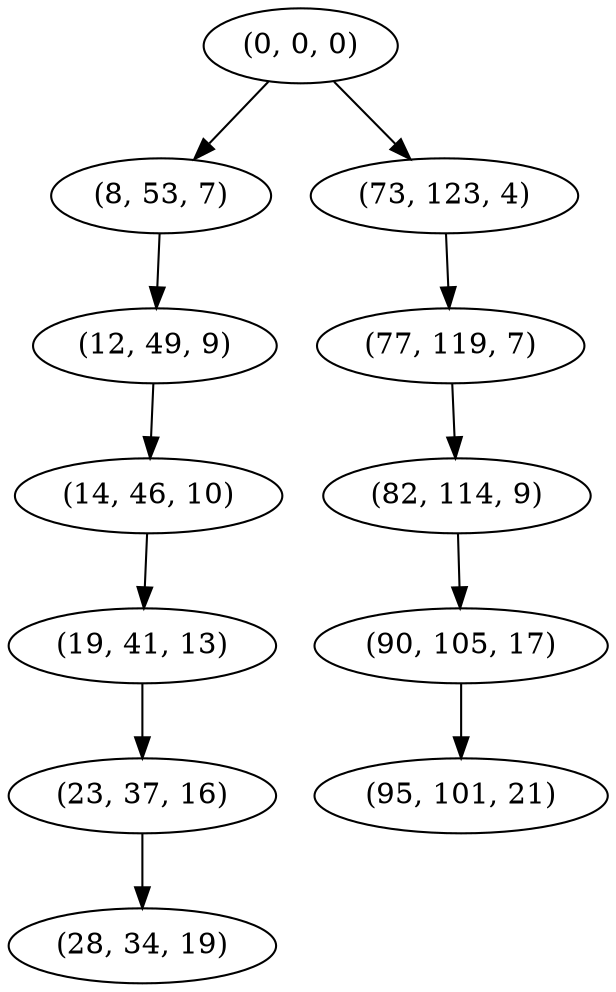 digraph tree {
    "(0, 0, 0)";
    "(8, 53, 7)";
    "(12, 49, 9)";
    "(14, 46, 10)";
    "(19, 41, 13)";
    "(23, 37, 16)";
    "(28, 34, 19)";
    "(73, 123, 4)";
    "(77, 119, 7)";
    "(82, 114, 9)";
    "(90, 105, 17)";
    "(95, 101, 21)";
    "(0, 0, 0)" -> "(8, 53, 7)";
    "(0, 0, 0)" -> "(73, 123, 4)";
    "(8, 53, 7)" -> "(12, 49, 9)";
    "(12, 49, 9)" -> "(14, 46, 10)";
    "(14, 46, 10)" -> "(19, 41, 13)";
    "(19, 41, 13)" -> "(23, 37, 16)";
    "(23, 37, 16)" -> "(28, 34, 19)";
    "(73, 123, 4)" -> "(77, 119, 7)";
    "(77, 119, 7)" -> "(82, 114, 9)";
    "(82, 114, 9)" -> "(90, 105, 17)";
    "(90, 105, 17)" -> "(95, 101, 21)";
}
